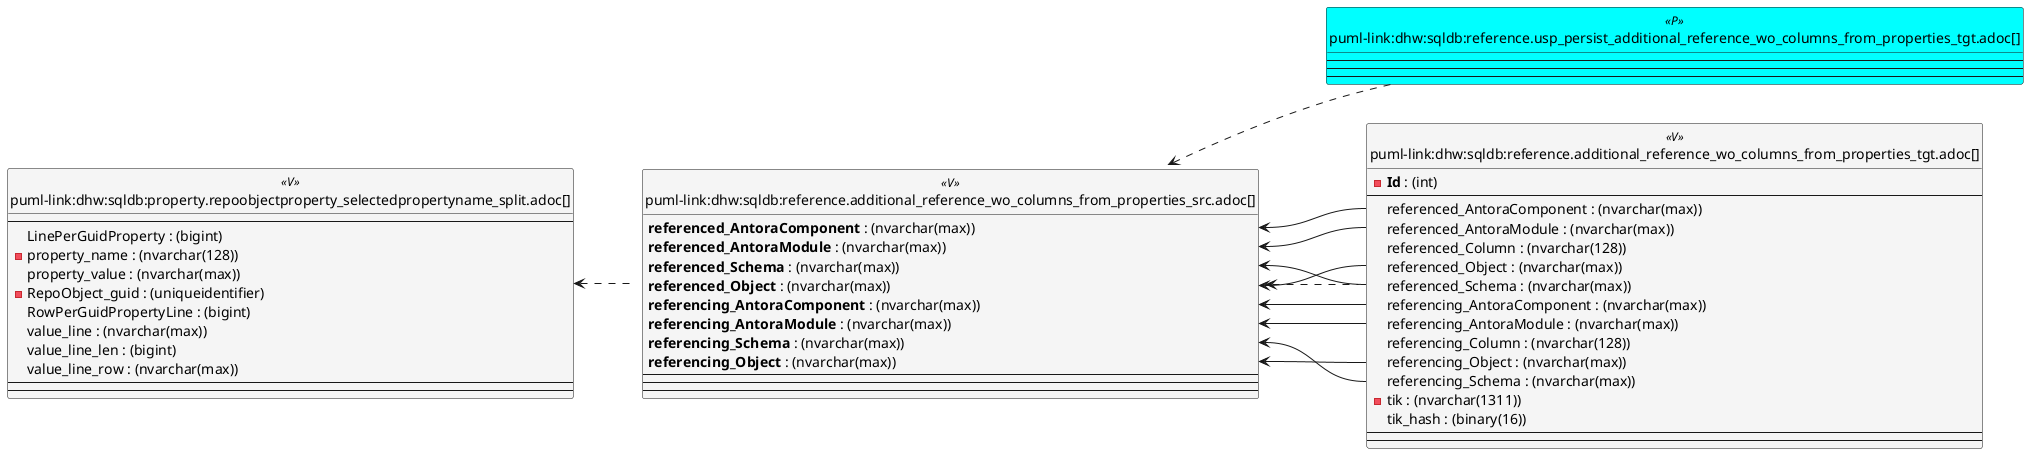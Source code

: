 @startuml
left to right direction
'top to bottom direction
hide circle
'avoide "." issues:
set namespaceSeparator none


skinparam class {
  BackgroundColor White
  BackgroundColor<<FN>> Yellow
  BackgroundColor<<FS>> Yellow
  BackgroundColor<<FT>> LightGray
  BackgroundColor<<IF>> Yellow
  BackgroundColor<<IS>> Yellow
  BackgroundColor<<P>> Aqua
  BackgroundColor<<PC>> Aqua
  BackgroundColor<<SN>> Yellow
  BackgroundColor<<SO>> SlateBlue
  BackgroundColor<<TF>> LightGray
  BackgroundColor<<TR>> Tomato
  BackgroundColor<<U>> White
  BackgroundColor<<V>> WhiteSmoke
  BackgroundColor<<X>> Aqua
  BackgroundColor<<external>> AliceBlue
}


entity "puml-link:dhw:sqldb:property.repoobjectproperty_selectedpropertyname_split.adoc[]" as property.RepoObjectProperty_SelectedPropertyName_split << V >> {
  --
  LinePerGuidProperty : (bigint)
  - property_name : (nvarchar(128))
  property_value : (nvarchar(max))
  - RepoObject_guid : (uniqueidentifier)
  RowPerGuidPropertyLine : (bigint)
  value_line : (nvarchar(max))
  value_line_len : (bigint)
  value_line_row : (nvarchar(max))
  --
  --
}

entity "puml-link:dhw:sqldb:reference.additional_reference_wo_columns_from_properties_src.adoc[]" as reference.additional_Reference_wo_columns_from_properties_src << V >> {
  **referenced_AntoraComponent** : (nvarchar(max))
  **referenced_AntoraModule** : (nvarchar(max))
  **referenced_Schema** : (nvarchar(max))
  **referenced_Object** : (nvarchar(max))
  **referencing_AntoraComponent** : (nvarchar(max))
  **referencing_AntoraModule** : (nvarchar(max))
  **referencing_Schema** : (nvarchar(max))
  **referencing_Object** : (nvarchar(max))
  --
  --
  --
}

entity "puml-link:dhw:sqldb:reference.additional_reference_wo_columns_from_properties_tgt.adoc[]" as reference.additional_Reference_wo_columns_from_properties_tgt << V >> {
  - **Id** : (int)
  --
  referenced_AntoraComponent : (nvarchar(max))
  referenced_AntoraModule : (nvarchar(max))
  referenced_Column : (nvarchar(128))
  referenced_Object : (nvarchar(max))
  referenced_Schema : (nvarchar(max))
  referencing_AntoraComponent : (nvarchar(max))
  referencing_AntoraModule : (nvarchar(max))
  referencing_Column : (nvarchar(128))
  referencing_Object : (nvarchar(max))
  referencing_Schema : (nvarchar(max))
  - tik : (nvarchar(1311))
  tik_hash : (binary(16))
  --
  --
}

entity "puml-link:dhw:sqldb:reference.usp_persist_additional_reference_wo_columns_from_properties_tgt.adoc[]" as reference.usp_PERSIST_additional_Reference_wo_columns_from_properties_tgt << P >> {
  --
  --
  --
}

property.RepoObjectProperty_SelectedPropertyName_split <.. reference.additional_Reference_wo_columns_from_properties_src
reference.additional_Reference_wo_columns_from_properties_src <.. reference.additional_Reference_wo_columns_from_properties_tgt
reference.additional_Reference_wo_columns_from_properties_src <.. reference.usp_PERSIST_additional_Reference_wo_columns_from_properties_tgt
"reference.additional_Reference_wo_columns_from_properties_src::referenced_AntoraComponent" <-- "reference.additional_Reference_wo_columns_from_properties_tgt::referenced_AntoraComponent"
"reference.additional_Reference_wo_columns_from_properties_src::referenced_AntoraModule" <-- "reference.additional_Reference_wo_columns_from_properties_tgt::referenced_AntoraModule"
"reference.additional_Reference_wo_columns_from_properties_src::referenced_Object" <-- "reference.additional_Reference_wo_columns_from_properties_tgt::referenced_Object"
"reference.additional_Reference_wo_columns_from_properties_src::referenced_Schema" <-- "reference.additional_Reference_wo_columns_from_properties_tgt::referenced_Schema"
"reference.additional_Reference_wo_columns_from_properties_src::referencing_AntoraComponent" <-- "reference.additional_Reference_wo_columns_from_properties_tgt::referencing_AntoraComponent"
"reference.additional_Reference_wo_columns_from_properties_src::referencing_AntoraModule" <-- "reference.additional_Reference_wo_columns_from_properties_tgt::referencing_AntoraModule"
"reference.additional_Reference_wo_columns_from_properties_src::referencing_Object" <-- "reference.additional_Reference_wo_columns_from_properties_tgt::referencing_Object"
"reference.additional_Reference_wo_columns_from_properties_src::referencing_Schema" <-- "reference.additional_Reference_wo_columns_from_properties_tgt::referencing_Schema"
@enduml

